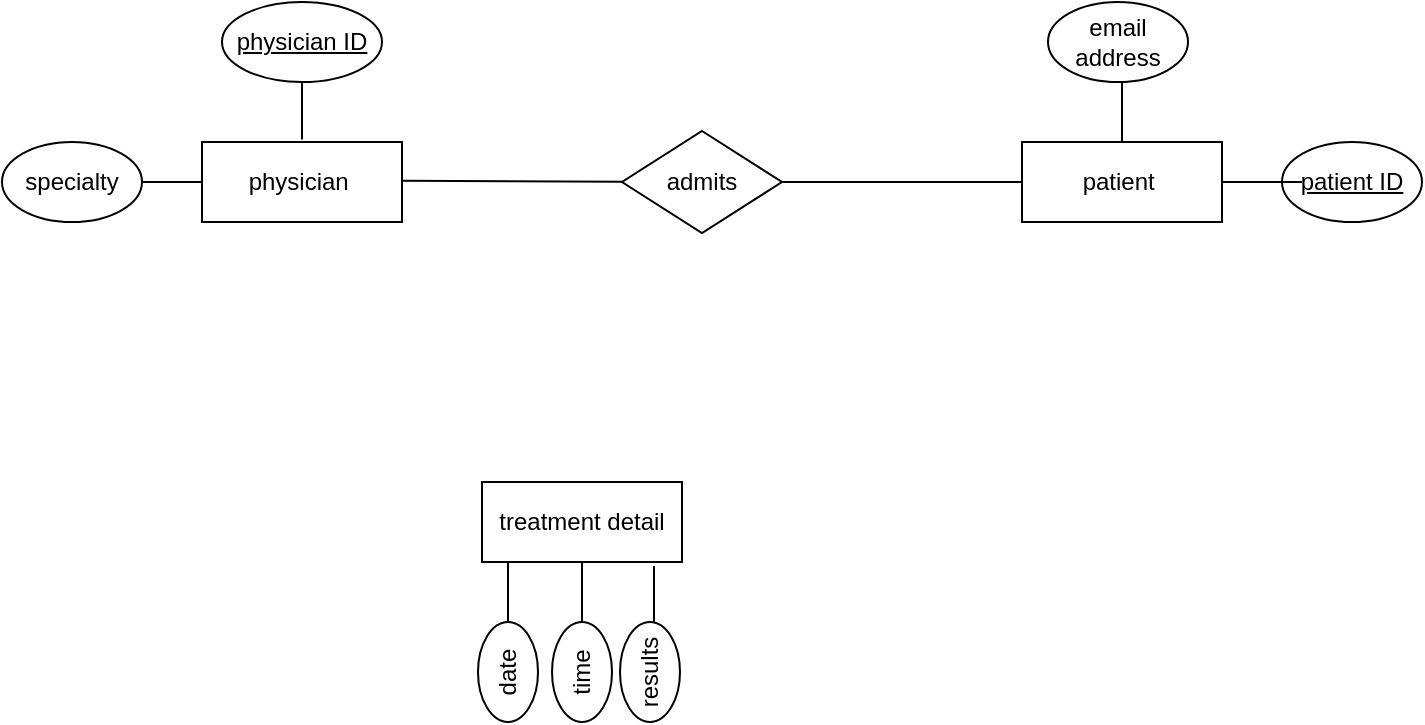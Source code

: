 <mxfile version="16.5.3" type="github">
  <diagram id="R2lEEEUBdFMjLlhIrx00" name="Page-1">
    <mxGraphModel dx="1071" dy="688" grid="1" gridSize="10" guides="1" tooltips="1" connect="1" arrows="1" fold="1" page="1" pageScale="1" pageWidth="850" pageHeight="1100" math="0" shadow="0" extFonts="Permanent Marker^https://fonts.googleapis.com/css?family=Permanent+Marker">
      <root>
        <mxCell id="0" />
        <mxCell id="1" parent="0" />
        <mxCell id="fERCEWIXjoUG0clLVFIn-1" value="physician&amp;nbsp;" style="rounded=0;whiteSpace=wrap;html=1;" vertex="1" parent="1">
          <mxGeometry x="150" y="90" width="100" height="40" as="geometry" />
        </mxCell>
        <mxCell id="fERCEWIXjoUG0clLVFIn-2" value="" style="endArrow=none;html=1;rounded=0;exitX=0;exitY=0.5;exitDx=0;exitDy=0;" edge="1" parent="1" source="fERCEWIXjoUG0clLVFIn-1">
          <mxGeometry width="50" height="50" relative="1" as="geometry">
            <mxPoint x="130" y="118" as="sourcePoint" />
            <mxPoint x="120" y="110" as="targetPoint" />
          </mxGeometry>
        </mxCell>
        <mxCell id="fERCEWIXjoUG0clLVFIn-4" value="" style="endArrow=none;html=1;rounded=0;" edge="1" parent="1">
          <mxGeometry width="50" height="50" relative="1" as="geometry">
            <mxPoint x="200" y="88.75" as="sourcePoint" />
            <mxPoint x="200" y="60" as="targetPoint" />
          </mxGeometry>
        </mxCell>
        <mxCell id="fERCEWIXjoUG0clLVFIn-5" value="&lt;u&gt;physician ID&lt;/u&gt;" style="ellipse;whiteSpace=wrap;html=1;" vertex="1" parent="1">
          <mxGeometry x="160" y="20" width="80" height="40" as="geometry" />
        </mxCell>
        <mxCell id="fERCEWIXjoUG0clLVFIn-6" value="specialty" style="ellipse;whiteSpace=wrap;html=1;" vertex="1" parent="1">
          <mxGeometry x="50" y="90" width="70" height="40" as="geometry" />
        </mxCell>
        <mxCell id="fERCEWIXjoUG0clLVFIn-7" value="patient&amp;nbsp;" style="rounded=0;whiteSpace=wrap;html=1;" vertex="1" parent="1">
          <mxGeometry x="560" y="90" width="100" height="40" as="geometry" />
        </mxCell>
        <mxCell id="fERCEWIXjoUG0clLVFIn-8" value="email address" style="ellipse;whiteSpace=wrap;html=1;" vertex="1" parent="1">
          <mxGeometry x="573" y="20" width="70" height="40" as="geometry" />
        </mxCell>
        <mxCell id="fERCEWIXjoUG0clLVFIn-9" value="&lt;u&gt;patient ID&lt;/u&gt;" style="ellipse;whiteSpace=wrap;html=1;" vertex="1" parent="1">
          <mxGeometry x="690" y="90" width="70" height="40" as="geometry" />
        </mxCell>
        <mxCell id="fERCEWIXjoUG0clLVFIn-12" style="edgeStyle=orthogonalEdgeStyle;rounded=0;orthogonalLoop=1;jettySize=auto;html=1;exitX=0.5;exitY=1;exitDx=0;exitDy=0;" edge="1" parent="1" source="fERCEWIXjoUG0clLVFIn-5" target="fERCEWIXjoUG0clLVFIn-5">
          <mxGeometry relative="1" as="geometry" />
        </mxCell>
        <mxCell id="fERCEWIXjoUG0clLVFIn-13" value="" style="endArrow=none;html=1;rounded=0;" edge="1" parent="1">
          <mxGeometry width="50" height="50" relative="1" as="geometry">
            <mxPoint x="660" y="110" as="sourcePoint" />
            <mxPoint x="700" y="110" as="targetPoint" />
          </mxGeometry>
        </mxCell>
        <mxCell id="fERCEWIXjoUG0clLVFIn-14" value="" style="endArrow=none;html=1;rounded=0;exitX=0.5;exitY=0;exitDx=0;exitDy=0;" edge="1" parent="1" source="fERCEWIXjoUG0clLVFIn-7">
          <mxGeometry width="50" height="50" relative="1" as="geometry">
            <mxPoint x="600" y="100" as="sourcePoint" />
            <mxPoint x="610" y="60" as="targetPoint" />
          </mxGeometry>
        </mxCell>
        <mxCell id="fERCEWIXjoUG0clLVFIn-15" value="treatment detail" style="rounded=0;whiteSpace=wrap;html=1;" vertex="1" parent="1">
          <mxGeometry x="290" y="260" width="100" height="40" as="geometry" />
        </mxCell>
        <mxCell id="fERCEWIXjoUG0clLVFIn-16" value="" style="endArrow=none;html=1;rounded=0;exitX=0.25;exitY=1;exitDx=0;exitDy=0;" edge="1" parent="1">
          <mxGeometry width="50" height="50" relative="1" as="geometry">
            <mxPoint x="303.0" y="300.0" as="sourcePoint" />
            <mxPoint x="303" y="340" as="targetPoint" />
          </mxGeometry>
        </mxCell>
        <mxCell id="fERCEWIXjoUG0clLVFIn-17" value="date" style="ellipse;whiteSpace=wrap;html=1;rotation=-90;" vertex="1" parent="1">
          <mxGeometry x="278" y="340" width="50" height="30" as="geometry" />
        </mxCell>
        <mxCell id="fERCEWIXjoUG0clLVFIn-18" value="" style="endArrow=none;html=1;rounded=0;exitX=0.5;exitY=1;exitDx=0;exitDy=0;" edge="1" parent="1">
          <mxGeometry width="50" height="50" relative="1" as="geometry">
            <mxPoint x="340.0" y="300.0" as="sourcePoint" />
            <mxPoint x="340" y="330" as="targetPoint" />
          </mxGeometry>
        </mxCell>
        <mxCell id="fERCEWIXjoUG0clLVFIn-19" value="time&lt;br&gt;" style="ellipse;whiteSpace=wrap;html=1;rotation=-90;" vertex="1" parent="1">
          <mxGeometry x="315" y="340" width="50" height="30" as="geometry" />
        </mxCell>
        <mxCell id="fERCEWIXjoUG0clLVFIn-20" value="" style="endArrow=none;html=1;rounded=0;exitX=0.5;exitY=1;exitDx=0;exitDy=0;" edge="1" parent="1">
          <mxGeometry width="50" height="50" relative="1" as="geometry">
            <mxPoint x="376.0" y="302.0" as="sourcePoint" />
            <mxPoint x="376" y="332.0" as="targetPoint" />
          </mxGeometry>
        </mxCell>
        <mxCell id="fERCEWIXjoUG0clLVFIn-21" value="results" style="ellipse;whiteSpace=wrap;html=1;rotation=-90;" vertex="1" parent="1">
          <mxGeometry x="349" y="340" width="50" height="30" as="geometry" />
        </mxCell>
        <mxCell id="fERCEWIXjoUG0clLVFIn-30" value="" style="endArrow=none;html=1;rounded=0;" edge="1" parent="1" target="fERCEWIXjoUG0clLVFIn-32">
          <mxGeometry relative="1" as="geometry">
            <mxPoint x="250" y="109.38" as="sourcePoint" />
            <mxPoint x="370" y="109" as="targetPoint" />
          </mxGeometry>
        </mxCell>
        <mxCell id="fERCEWIXjoUG0clLVFIn-32" value="admits" style="shape=rhombus;perimeter=rhombusPerimeter;whiteSpace=wrap;html=1;align=center;" vertex="1" parent="1">
          <mxGeometry x="360" y="84.5" width="80" height="51" as="geometry" />
        </mxCell>
        <mxCell id="fERCEWIXjoUG0clLVFIn-33" value="" style="endArrow=none;html=1;rounded=0;" edge="1" parent="1">
          <mxGeometry relative="1" as="geometry">
            <mxPoint x="440" y="110" as="sourcePoint" />
            <mxPoint x="560" y="110" as="targetPoint" />
          </mxGeometry>
        </mxCell>
      </root>
    </mxGraphModel>
  </diagram>
</mxfile>
